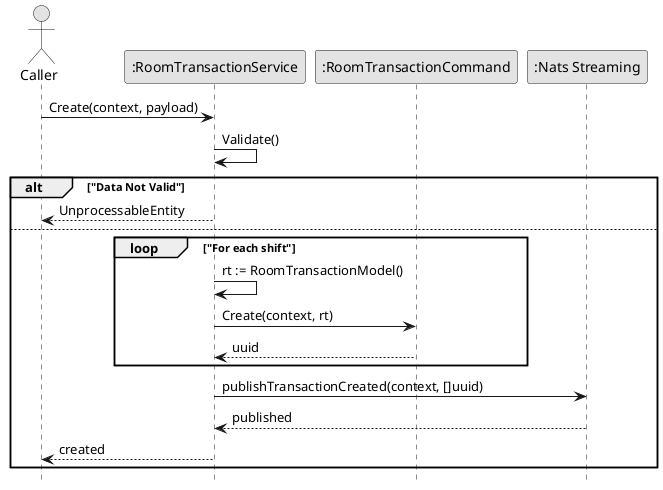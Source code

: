 @startuml CreateRoomTransaction

skinparam ConditionStyle hline
skinparam Monochrome true
skinparam Shadowing false
hide footbox

actor Caller
participant ":RoomTransactionService" as RoomTransactionService
participant ":RoomTransactionCommand" as RoomTransactionCommand
participant ":Nats Streaming" as NatsStreaming

Caller->RoomTransactionService: Create(context, payload)
RoomTransactionService->RoomTransactionService: Validate()

alt "Data Not Valid"
    RoomTransactionService-->Caller: UnprocessableEntity
else
    loop "For each shift"
        RoomTransactionService->RoomTransactionService: rt := RoomTransactionModel()
        RoomTransactionService->RoomTransactionCommand: Create(context, rt)
        RoomTransactionCommand-->RoomTransactionService: uuid
    end

    RoomTransactionService->NatsStreaming: publishTransactionCreated(context, []uuid)
    NatsStreaming-->RoomTransactionService: published
    RoomTransactionService-->Caller: created
end

@enduml